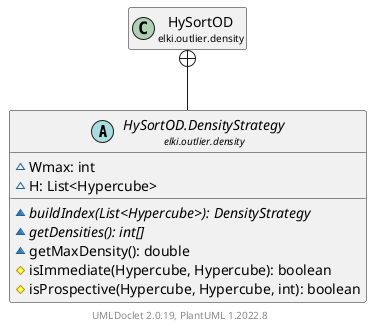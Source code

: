 @startuml
    remove .*\.(Instance|Par|Parameterizer|Factory)$
    set namespaceSeparator none
    hide empty fields
    hide empty methods

    abstract class "<size:14>HySortOD.DensityStrategy\n<size:10>elki.outlier.density" as elki.outlier.density.HySortOD.DensityStrategy [[HySortOD.DensityStrategy.html]] {
        ~Wmax: int
        ~H: List<Hypercube>
        {abstract} ~buildIndex(List<Hypercube>): DensityStrategy
        {abstract} ~getDensities(): int[]
        ~getMaxDensity(): double
        #isImmediate(Hypercube, Hypercube): boolean
        #isProspective(Hypercube, Hypercube, int): boolean
    }

    class "<size:14>HySortOD\n<size:10>elki.outlier.density" as elki.outlier.density.HySortOD [[HySortOD.html]]

    elki.outlier.density.HySortOD +-- elki.outlier.density.HySortOD.DensityStrategy

    center footer UMLDoclet 2.0.19, PlantUML 1.2022.8
@enduml
